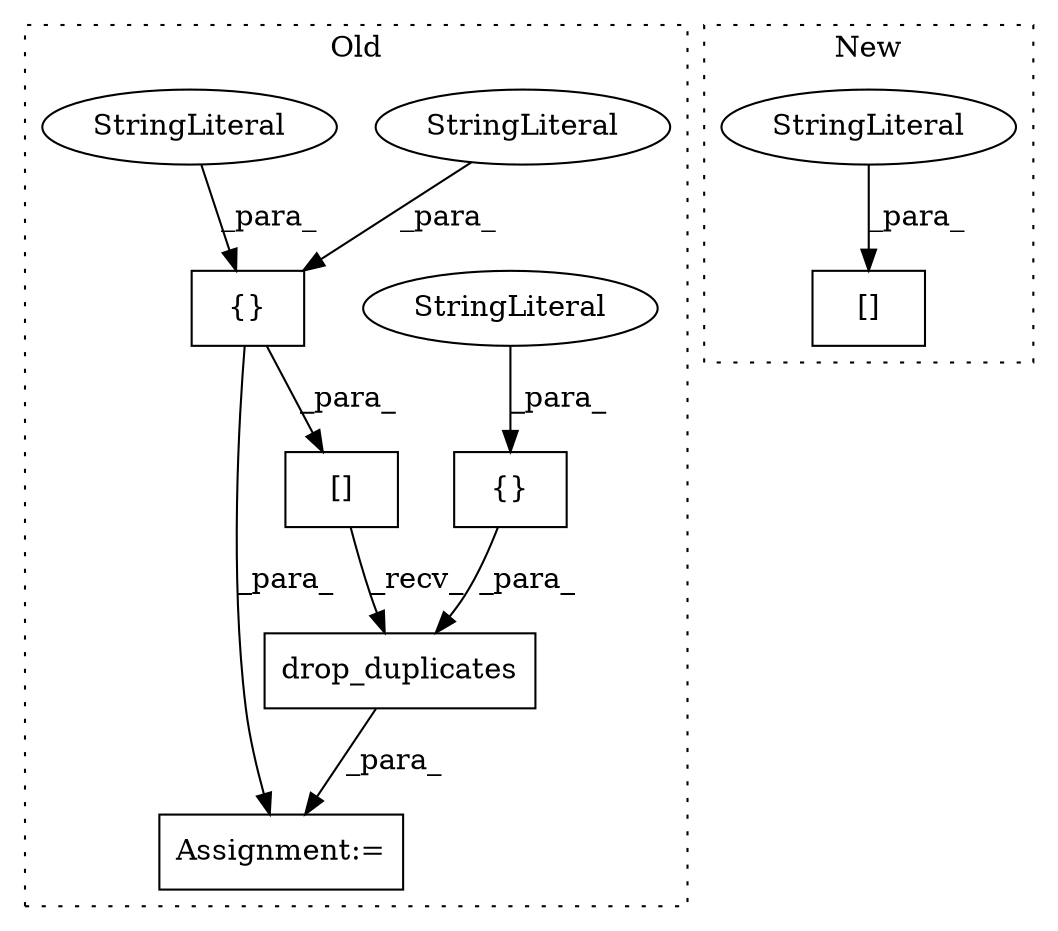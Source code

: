 digraph G {
subgraph cluster0 {
1 [label="drop_duplicates" a="32" s="18084,18122" l="16,1" shape="box"];
4 [label="{}" a="4" s="18112,18121" l="1,1" shape="box"];
5 [label="[]" a="2" s="17976,18082" l="65,1" shape="box"];
6 [label="{}" a="4" s="18053,18081" l="1,1" shape="box"];
7 [label="StringLiteral" a="45" s="18113" l="8" shape="ellipse"];
8 [label="StringLiteral" a="45" s="18054" l="18" shape="ellipse"];
9 [label="StringLiteral" a="45" s="18073" l="8" shape="ellipse"];
10 [label="Assignment:=" a="7" s="17969" l="1" shape="box"];
label = "Old";
style="dotted";
}
subgraph cluster1 {
2 [label="[]" a="2" s="16821,16855" l="16,1" shape="box"];
3 [label="StringLiteral" a="45" s="16837" l="18" shape="ellipse"];
label = "New";
style="dotted";
}
1 -> 10 [label="_para_"];
3 -> 2 [label="_para_"];
4 -> 1 [label="_para_"];
5 -> 1 [label="_recv_"];
6 -> 5 [label="_para_"];
6 -> 10 [label="_para_"];
7 -> 4 [label="_para_"];
8 -> 6 [label="_para_"];
9 -> 6 [label="_para_"];
}